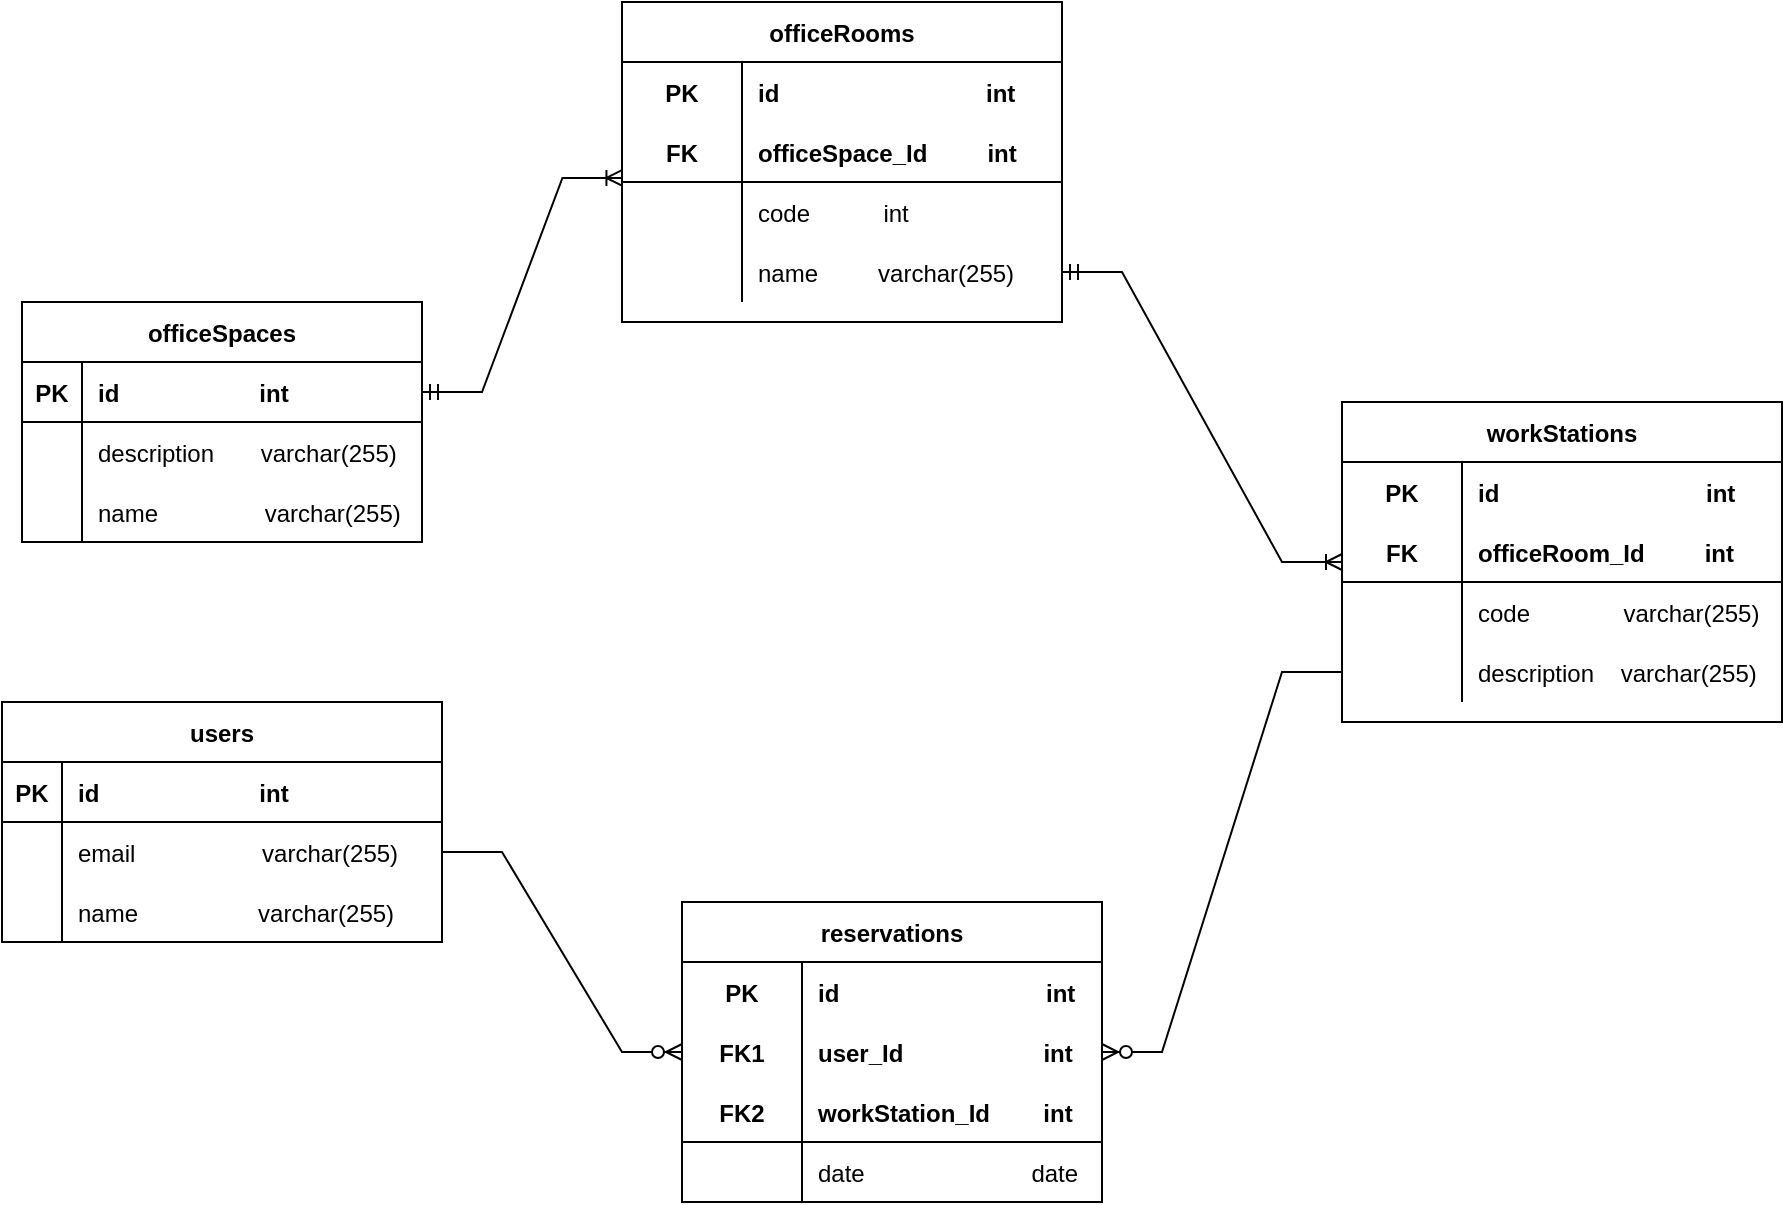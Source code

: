 <mxfile version="17.0.0" type="device"><diagram id="GGDTCcn22GR1KqFfF8b7" name="Page-1"><mxGraphModel dx="2012" dy="662" grid="1" gridSize="10" guides="1" tooltips="1" connect="1" arrows="1" fold="1" page="1" pageScale="1" pageWidth="827" pageHeight="1169" math="0" shadow="0"><root><mxCell id="0"/><mxCell id="1" parent="0"/><mxCell id="O87EFTlBY4IXV3hmEvCB-1" value="officeSpaces" style="shape=table;startSize=30;container=1;collapsible=1;childLayout=tableLayout;fixedRows=1;rowLines=0;fontStyle=1;align=center;resizeLast=1;" vertex="1" parent="1"><mxGeometry x="-750" y="200" width="200" height="120" as="geometry"/></mxCell><mxCell id="O87EFTlBY4IXV3hmEvCB-2" value="" style="shape=tableRow;horizontal=0;startSize=0;swimlaneHead=0;swimlaneBody=0;fillColor=none;collapsible=0;dropTarget=0;points=[[0,0.5],[1,0.5]];portConstraint=eastwest;top=0;left=0;right=0;bottom=1;" vertex="1" parent="O87EFTlBY4IXV3hmEvCB-1"><mxGeometry y="30" width="200" height="30" as="geometry"/></mxCell><mxCell id="O87EFTlBY4IXV3hmEvCB-3" value="PK" style="shape=partialRectangle;connectable=0;fillColor=none;top=0;left=0;bottom=0;right=0;fontStyle=1;overflow=hidden;" vertex="1" parent="O87EFTlBY4IXV3hmEvCB-2"><mxGeometry width="30" height="30" as="geometry"><mxRectangle width="30" height="30" as="alternateBounds"/></mxGeometry></mxCell><mxCell id="O87EFTlBY4IXV3hmEvCB-4" value="id                     int         " style="shape=partialRectangle;connectable=0;fillColor=none;top=0;left=0;bottom=0;right=0;align=left;spacingLeft=6;fontStyle=1;overflow=hidden;" vertex="1" parent="O87EFTlBY4IXV3hmEvCB-2"><mxGeometry x="30" width="170" height="30" as="geometry"><mxRectangle width="170" height="30" as="alternateBounds"/></mxGeometry></mxCell><mxCell id="O87EFTlBY4IXV3hmEvCB-5" value="" style="shape=tableRow;horizontal=0;startSize=0;swimlaneHead=0;swimlaneBody=0;fillColor=none;collapsible=0;dropTarget=0;points=[[0,0.5],[1,0.5]];portConstraint=eastwest;top=0;left=0;right=0;bottom=0;" vertex="1" parent="O87EFTlBY4IXV3hmEvCB-1"><mxGeometry y="60" width="200" height="30" as="geometry"/></mxCell><mxCell id="O87EFTlBY4IXV3hmEvCB-6" value="" style="shape=partialRectangle;connectable=0;fillColor=none;top=0;left=0;bottom=0;right=0;editable=1;overflow=hidden;" vertex="1" parent="O87EFTlBY4IXV3hmEvCB-5"><mxGeometry width="30" height="30" as="geometry"><mxRectangle width="30" height="30" as="alternateBounds"/></mxGeometry></mxCell><mxCell id="O87EFTlBY4IXV3hmEvCB-7" value="description       varchar(255)" style="shape=partialRectangle;connectable=0;fillColor=none;top=0;left=0;bottom=0;right=0;align=left;spacingLeft=6;overflow=hidden;" vertex="1" parent="O87EFTlBY4IXV3hmEvCB-5"><mxGeometry x="30" width="170" height="30" as="geometry"><mxRectangle width="170" height="30" as="alternateBounds"/></mxGeometry></mxCell><mxCell id="O87EFTlBY4IXV3hmEvCB-8" value="" style="shape=tableRow;horizontal=0;startSize=0;swimlaneHead=0;swimlaneBody=0;fillColor=none;collapsible=0;dropTarget=0;points=[[0,0.5],[1,0.5]];portConstraint=eastwest;top=0;left=0;right=0;bottom=0;" vertex="1" parent="O87EFTlBY4IXV3hmEvCB-1"><mxGeometry y="90" width="200" height="30" as="geometry"/></mxCell><mxCell id="O87EFTlBY4IXV3hmEvCB-9" value="" style="shape=partialRectangle;connectable=0;fillColor=none;top=0;left=0;bottom=0;right=0;editable=1;overflow=hidden;" vertex="1" parent="O87EFTlBY4IXV3hmEvCB-8"><mxGeometry width="30" height="30" as="geometry"><mxRectangle width="30" height="30" as="alternateBounds"/></mxGeometry></mxCell><mxCell id="O87EFTlBY4IXV3hmEvCB-10" value="name                varchar(255)" style="shape=partialRectangle;connectable=0;fillColor=none;top=0;left=0;bottom=0;right=0;align=left;spacingLeft=6;overflow=hidden;" vertex="1" parent="O87EFTlBY4IXV3hmEvCB-8"><mxGeometry x="30" width="170" height="30" as="geometry"><mxRectangle width="170" height="30" as="alternateBounds"/></mxGeometry></mxCell><mxCell id="O87EFTlBY4IXV3hmEvCB-46" value="officeRooms" style="shape=table;startSize=30;container=1;collapsible=1;childLayout=tableLayout;fixedRows=1;rowLines=0;fontStyle=1;align=center;resizeLast=1;" vertex="1" parent="1"><mxGeometry x="-450" y="50" width="220" height="160" as="geometry"/></mxCell><mxCell id="O87EFTlBY4IXV3hmEvCB-47" value="" style="shape=tableRow;horizontal=0;startSize=0;swimlaneHead=0;swimlaneBody=0;fillColor=none;collapsible=0;dropTarget=0;points=[[0,0.5],[1,0.5]];portConstraint=eastwest;top=0;left=0;right=0;bottom=0;" vertex="1" parent="O87EFTlBY4IXV3hmEvCB-46"><mxGeometry y="30" width="220" height="30" as="geometry"/></mxCell><mxCell id="O87EFTlBY4IXV3hmEvCB-48" value="PK" style="shape=partialRectangle;connectable=0;fillColor=none;top=0;left=0;bottom=0;right=0;fontStyle=1;overflow=hidden;" vertex="1" parent="O87EFTlBY4IXV3hmEvCB-47"><mxGeometry width="60" height="30" as="geometry"><mxRectangle width="60" height="30" as="alternateBounds"/></mxGeometry></mxCell><mxCell id="O87EFTlBY4IXV3hmEvCB-49" value="id                               int" style="shape=partialRectangle;connectable=0;fillColor=none;top=0;left=0;bottom=0;right=0;align=left;spacingLeft=6;fontStyle=1;overflow=hidden;" vertex="1" parent="O87EFTlBY4IXV3hmEvCB-47"><mxGeometry x="60" width="160" height="30" as="geometry"><mxRectangle width="160" height="30" as="alternateBounds"/></mxGeometry></mxCell><mxCell id="O87EFTlBY4IXV3hmEvCB-50" value="" style="shape=tableRow;horizontal=0;startSize=0;swimlaneHead=0;swimlaneBody=0;fillColor=none;collapsible=0;dropTarget=0;points=[[0,0.5],[1,0.5]];portConstraint=eastwest;top=0;left=0;right=0;bottom=1;" vertex="1" parent="O87EFTlBY4IXV3hmEvCB-46"><mxGeometry y="60" width="220" height="30" as="geometry"/></mxCell><mxCell id="O87EFTlBY4IXV3hmEvCB-51" value="FK" style="shape=partialRectangle;connectable=0;fillColor=none;top=0;left=0;bottom=0;right=0;fontStyle=1;overflow=hidden;" vertex="1" parent="O87EFTlBY4IXV3hmEvCB-50"><mxGeometry width="60" height="30" as="geometry"><mxRectangle width="60" height="30" as="alternateBounds"/></mxGeometry></mxCell><mxCell id="O87EFTlBY4IXV3hmEvCB-52" value="officeSpace_Id         int" style="shape=partialRectangle;connectable=0;fillColor=none;top=0;left=0;bottom=0;right=0;align=left;spacingLeft=6;fontStyle=1;overflow=hidden;" vertex="1" parent="O87EFTlBY4IXV3hmEvCB-50"><mxGeometry x="60" width="160" height="30" as="geometry"><mxRectangle width="160" height="30" as="alternateBounds"/></mxGeometry></mxCell><mxCell id="O87EFTlBY4IXV3hmEvCB-53" value="" style="shape=tableRow;horizontal=0;startSize=0;swimlaneHead=0;swimlaneBody=0;fillColor=none;collapsible=0;dropTarget=0;points=[[0,0.5],[1,0.5]];portConstraint=eastwest;top=0;left=0;right=0;bottom=0;" vertex="1" parent="O87EFTlBY4IXV3hmEvCB-46"><mxGeometry y="90" width="220" height="30" as="geometry"/></mxCell><mxCell id="O87EFTlBY4IXV3hmEvCB-54" value="" style="shape=partialRectangle;connectable=0;fillColor=none;top=0;left=0;bottom=0;right=0;editable=1;overflow=hidden;" vertex="1" parent="O87EFTlBY4IXV3hmEvCB-53"><mxGeometry width="60" height="30" as="geometry"><mxRectangle width="60" height="30" as="alternateBounds"/></mxGeometry></mxCell><mxCell id="O87EFTlBY4IXV3hmEvCB-55" value="code           int" style="shape=partialRectangle;connectable=0;fillColor=none;top=0;left=0;bottom=0;right=0;align=left;spacingLeft=6;overflow=hidden;" vertex="1" parent="O87EFTlBY4IXV3hmEvCB-53"><mxGeometry x="60" width="160" height="30" as="geometry"><mxRectangle width="160" height="30" as="alternateBounds"/></mxGeometry></mxCell><mxCell id="O87EFTlBY4IXV3hmEvCB-56" value="" style="shape=tableRow;horizontal=0;startSize=0;swimlaneHead=0;swimlaneBody=0;fillColor=none;collapsible=0;dropTarget=0;points=[[0,0.5],[1,0.5]];portConstraint=eastwest;top=0;left=0;right=0;bottom=0;" vertex="1" parent="O87EFTlBY4IXV3hmEvCB-46"><mxGeometry y="120" width="220" height="30" as="geometry"/></mxCell><mxCell id="O87EFTlBY4IXV3hmEvCB-57" value="" style="shape=partialRectangle;connectable=0;fillColor=none;top=0;left=0;bottom=0;right=0;editable=1;overflow=hidden;" vertex="1" parent="O87EFTlBY4IXV3hmEvCB-56"><mxGeometry width="60" height="30" as="geometry"><mxRectangle width="60" height="30" as="alternateBounds"/></mxGeometry></mxCell><mxCell id="O87EFTlBY4IXV3hmEvCB-58" value="name         varchar(255)" style="shape=partialRectangle;connectable=0;fillColor=none;top=0;left=0;bottom=0;right=0;align=left;spacingLeft=6;overflow=hidden;" vertex="1" parent="O87EFTlBY4IXV3hmEvCB-56"><mxGeometry x="60" width="160" height="30" as="geometry"><mxRectangle width="160" height="30" as="alternateBounds"/></mxGeometry></mxCell><mxCell id="O87EFTlBY4IXV3hmEvCB-59" value="workStations" style="shape=table;startSize=30;container=1;collapsible=1;childLayout=tableLayout;fixedRows=1;rowLines=0;fontStyle=1;align=center;resizeLast=1;" vertex="1" parent="1"><mxGeometry x="-90" y="250" width="220" height="160" as="geometry"/></mxCell><mxCell id="O87EFTlBY4IXV3hmEvCB-60" value="" style="shape=tableRow;horizontal=0;startSize=0;swimlaneHead=0;swimlaneBody=0;fillColor=none;collapsible=0;dropTarget=0;points=[[0,0.5],[1,0.5]];portConstraint=eastwest;top=0;left=0;right=0;bottom=0;" vertex="1" parent="O87EFTlBY4IXV3hmEvCB-59"><mxGeometry y="30" width="220" height="30" as="geometry"/></mxCell><mxCell id="O87EFTlBY4IXV3hmEvCB-61" value="PK" style="shape=partialRectangle;connectable=0;fillColor=none;top=0;left=0;bottom=0;right=0;fontStyle=1;overflow=hidden;" vertex="1" parent="O87EFTlBY4IXV3hmEvCB-60"><mxGeometry width="60" height="30" as="geometry"><mxRectangle width="60" height="30" as="alternateBounds"/></mxGeometry></mxCell><mxCell id="O87EFTlBY4IXV3hmEvCB-62" value="id                               int" style="shape=partialRectangle;connectable=0;fillColor=none;top=0;left=0;bottom=0;right=0;align=left;spacingLeft=6;fontStyle=1;overflow=hidden;" vertex="1" parent="O87EFTlBY4IXV3hmEvCB-60"><mxGeometry x="60" width="160" height="30" as="geometry"><mxRectangle width="160" height="30" as="alternateBounds"/></mxGeometry></mxCell><mxCell id="O87EFTlBY4IXV3hmEvCB-63" value="" style="shape=tableRow;horizontal=0;startSize=0;swimlaneHead=0;swimlaneBody=0;fillColor=none;collapsible=0;dropTarget=0;points=[[0,0.5],[1,0.5]];portConstraint=eastwest;top=0;left=0;right=0;bottom=1;" vertex="1" parent="O87EFTlBY4IXV3hmEvCB-59"><mxGeometry y="60" width="220" height="30" as="geometry"/></mxCell><mxCell id="O87EFTlBY4IXV3hmEvCB-64" value="FK" style="shape=partialRectangle;connectable=0;fillColor=none;top=0;left=0;bottom=0;right=0;fontStyle=1;overflow=hidden;" vertex="1" parent="O87EFTlBY4IXV3hmEvCB-63"><mxGeometry width="60" height="30" as="geometry"><mxRectangle width="60" height="30" as="alternateBounds"/></mxGeometry></mxCell><mxCell id="O87EFTlBY4IXV3hmEvCB-65" value="officeRoom_Id         int" style="shape=partialRectangle;connectable=0;fillColor=none;top=0;left=0;bottom=0;right=0;align=left;spacingLeft=6;fontStyle=1;overflow=hidden;" vertex="1" parent="O87EFTlBY4IXV3hmEvCB-63"><mxGeometry x="60" width="160" height="30" as="geometry"><mxRectangle width="160" height="30" as="alternateBounds"/></mxGeometry></mxCell><mxCell id="O87EFTlBY4IXV3hmEvCB-66" value="" style="shape=tableRow;horizontal=0;startSize=0;swimlaneHead=0;swimlaneBody=0;fillColor=none;collapsible=0;dropTarget=0;points=[[0,0.5],[1,0.5]];portConstraint=eastwest;top=0;left=0;right=0;bottom=0;" vertex="1" parent="O87EFTlBY4IXV3hmEvCB-59"><mxGeometry y="90" width="220" height="30" as="geometry"/></mxCell><mxCell id="O87EFTlBY4IXV3hmEvCB-67" value="" style="shape=partialRectangle;connectable=0;fillColor=none;top=0;left=0;bottom=0;right=0;editable=1;overflow=hidden;" vertex="1" parent="O87EFTlBY4IXV3hmEvCB-66"><mxGeometry width="60" height="30" as="geometry"><mxRectangle width="60" height="30" as="alternateBounds"/></mxGeometry></mxCell><mxCell id="O87EFTlBY4IXV3hmEvCB-68" value="code              varchar(255)" style="shape=partialRectangle;connectable=0;fillColor=none;top=0;left=0;bottom=0;right=0;align=left;spacingLeft=6;overflow=hidden;" vertex="1" parent="O87EFTlBY4IXV3hmEvCB-66"><mxGeometry x="60" width="160" height="30" as="geometry"><mxRectangle width="160" height="30" as="alternateBounds"/></mxGeometry></mxCell><mxCell id="O87EFTlBY4IXV3hmEvCB-69" value="" style="shape=tableRow;horizontal=0;startSize=0;swimlaneHead=0;swimlaneBody=0;fillColor=none;collapsible=0;dropTarget=0;points=[[0,0.5],[1,0.5]];portConstraint=eastwest;top=0;left=0;right=0;bottom=0;" vertex="1" parent="O87EFTlBY4IXV3hmEvCB-59"><mxGeometry y="120" width="220" height="30" as="geometry"/></mxCell><mxCell id="O87EFTlBY4IXV3hmEvCB-70" value="" style="shape=partialRectangle;connectable=0;fillColor=none;top=0;left=0;bottom=0;right=0;editable=1;overflow=hidden;" vertex="1" parent="O87EFTlBY4IXV3hmEvCB-69"><mxGeometry width="60" height="30" as="geometry"><mxRectangle width="60" height="30" as="alternateBounds"/></mxGeometry></mxCell><mxCell id="O87EFTlBY4IXV3hmEvCB-71" value="description    varchar(255)" style="shape=partialRectangle;connectable=0;fillColor=none;top=0;left=0;bottom=0;right=0;align=left;spacingLeft=6;overflow=hidden;" vertex="1" parent="O87EFTlBY4IXV3hmEvCB-69"><mxGeometry x="60" width="160" height="30" as="geometry"><mxRectangle width="160" height="30" as="alternateBounds"/></mxGeometry></mxCell><mxCell id="O87EFTlBY4IXV3hmEvCB-85" value="users" style="shape=table;startSize=30;container=1;collapsible=1;childLayout=tableLayout;fixedRows=1;rowLines=0;fontStyle=1;align=center;resizeLast=1;" vertex="1" parent="1"><mxGeometry x="-760" y="400" width="220" height="120" as="geometry"/></mxCell><mxCell id="O87EFTlBY4IXV3hmEvCB-86" value="" style="shape=tableRow;horizontal=0;startSize=0;swimlaneHead=0;swimlaneBody=0;fillColor=none;collapsible=0;dropTarget=0;points=[[0,0.5],[1,0.5]];portConstraint=eastwest;top=0;left=0;right=0;bottom=1;" vertex="1" parent="O87EFTlBY4IXV3hmEvCB-85"><mxGeometry y="30" width="220" height="30" as="geometry"/></mxCell><mxCell id="O87EFTlBY4IXV3hmEvCB-87" value="PK" style="shape=partialRectangle;connectable=0;fillColor=none;top=0;left=0;bottom=0;right=0;fontStyle=1;overflow=hidden;" vertex="1" parent="O87EFTlBY4IXV3hmEvCB-86"><mxGeometry width="30" height="30" as="geometry"><mxRectangle width="30" height="30" as="alternateBounds"/></mxGeometry></mxCell><mxCell id="O87EFTlBY4IXV3hmEvCB-88" value="id                        int" style="shape=partialRectangle;connectable=0;fillColor=none;top=0;left=0;bottom=0;right=0;align=left;spacingLeft=6;fontStyle=1;overflow=hidden;" vertex="1" parent="O87EFTlBY4IXV3hmEvCB-86"><mxGeometry x="30" width="190" height="30" as="geometry"><mxRectangle width="190" height="30" as="alternateBounds"/></mxGeometry></mxCell><mxCell id="O87EFTlBY4IXV3hmEvCB-89" value="" style="shape=tableRow;horizontal=0;startSize=0;swimlaneHead=0;swimlaneBody=0;fillColor=none;collapsible=0;dropTarget=0;points=[[0,0.5],[1,0.5]];portConstraint=eastwest;top=0;left=0;right=0;bottom=0;" vertex="1" parent="O87EFTlBY4IXV3hmEvCB-85"><mxGeometry y="60" width="220" height="30" as="geometry"/></mxCell><mxCell id="O87EFTlBY4IXV3hmEvCB-90" value="" style="shape=partialRectangle;connectable=0;fillColor=none;top=0;left=0;bottom=0;right=0;editable=1;overflow=hidden;" vertex="1" parent="O87EFTlBY4IXV3hmEvCB-89"><mxGeometry width="30" height="30" as="geometry"><mxRectangle width="30" height="30" as="alternateBounds"/></mxGeometry></mxCell><mxCell id="O87EFTlBY4IXV3hmEvCB-91" value="email                   varchar(255)" style="shape=partialRectangle;connectable=0;fillColor=none;top=0;left=0;bottom=0;right=0;align=left;spacingLeft=6;overflow=hidden;" vertex="1" parent="O87EFTlBY4IXV3hmEvCB-89"><mxGeometry x="30" width="190" height="30" as="geometry"><mxRectangle width="190" height="30" as="alternateBounds"/></mxGeometry></mxCell><mxCell id="O87EFTlBY4IXV3hmEvCB-92" value="" style="shape=tableRow;horizontal=0;startSize=0;swimlaneHead=0;swimlaneBody=0;fillColor=none;collapsible=0;dropTarget=0;points=[[0,0.5],[1,0.5]];portConstraint=eastwest;top=0;left=0;right=0;bottom=0;" vertex="1" parent="O87EFTlBY4IXV3hmEvCB-85"><mxGeometry y="90" width="220" height="30" as="geometry"/></mxCell><mxCell id="O87EFTlBY4IXV3hmEvCB-93" value="" style="shape=partialRectangle;connectable=0;fillColor=none;top=0;left=0;bottom=0;right=0;editable=1;overflow=hidden;" vertex="1" parent="O87EFTlBY4IXV3hmEvCB-92"><mxGeometry width="30" height="30" as="geometry"><mxRectangle width="30" height="30" as="alternateBounds"/></mxGeometry></mxCell><mxCell id="O87EFTlBY4IXV3hmEvCB-94" value="name                  varchar(255)" style="shape=partialRectangle;connectable=0;fillColor=none;top=0;left=0;bottom=0;right=0;align=left;spacingLeft=6;overflow=hidden;" vertex="1" parent="O87EFTlBY4IXV3hmEvCB-92"><mxGeometry x="30" width="190" height="30" as="geometry"><mxRectangle width="190" height="30" as="alternateBounds"/></mxGeometry></mxCell><mxCell id="O87EFTlBY4IXV3hmEvCB-98" value="reservations" style="shape=table;startSize=30;container=1;collapsible=1;childLayout=tableLayout;fixedRows=1;rowLines=0;fontStyle=1;align=center;resizeLast=1;" vertex="1" parent="1"><mxGeometry x="-420" y="500" width="210" height="150" as="geometry"/></mxCell><mxCell id="O87EFTlBY4IXV3hmEvCB-99" value="" style="shape=tableRow;horizontal=0;startSize=0;swimlaneHead=0;swimlaneBody=0;fillColor=none;collapsible=0;dropTarget=0;points=[[0,0.5],[1,0.5]];portConstraint=eastwest;top=0;left=0;right=0;bottom=0;" vertex="1" parent="O87EFTlBY4IXV3hmEvCB-98"><mxGeometry y="30" width="210" height="30" as="geometry"/></mxCell><mxCell id="O87EFTlBY4IXV3hmEvCB-100" value="PK" style="shape=partialRectangle;connectable=0;fillColor=none;top=0;left=0;bottom=0;right=0;fontStyle=1;overflow=hidden;" vertex="1" parent="O87EFTlBY4IXV3hmEvCB-99"><mxGeometry width="60" height="30" as="geometry"><mxRectangle width="60" height="30" as="alternateBounds"/></mxGeometry></mxCell><mxCell id="O87EFTlBY4IXV3hmEvCB-101" value="id                               int" style="shape=partialRectangle;connectable=0;fillColor=none;top=0;left=0;bottom=0;right=0;align=left;spacingLeft=6;fontStyle=1;overflow=hidden;" vertex="1" parent="O87EFTlBY4IXV3hmEvCB-99"><mxGeometry x="60" width="150" height="30" as="geometry"><mxRectangle width="150" height="30" as="alternateBounds"/></mxGeometry></mxCell><mxCell id="O87EFTlBY4IXV3hmEvCB-114" value="" style="shape=tableRow;horizontal=0;startSize=0;swimlaneHead=0;swimlaneBody=0;fillColor=none;collapsible=0;dropTarget=0;points=[[0,0.5],[1,0.5]];portConstraint=eastwest;top=0;left=0;right=0;bottom=0;" vertex="1" parent="O87EFTlBY4IXV3hmEvCB-98"><mxGeometry y="60" width="210" height="30" as="geometry"/></mxCell><mxCell id="O87EFTlBY4IXV3hmEvCB-115" value="FK1" style="shape=partialRectangle;connectable=0;fillColor=none;top=0;left=0;bottom=0;right=0;editable=1;overflow=hidden;fontStyle=1" vertex="1" parent="O87EFTlBY4IXV3hmEvCB-114"><mxGeometry width="60" height="30" as="geometry"><mxRectangle width="60" height="30" as="alternateBounds"/></mxGeometry></mxCell><mxCell id="O87EFTlBY4IXV3hmEvCB-116" value="user_Id                     int" style="shape=partialRectangle;connectable=0;fillColor=none;top=0;left=0;bottom=0;right=0;align=left;spacingLeft=6;overflow=hidden;fontStyle=1" vertex="1" parent="O87EFTlBY4IXV3hmEvCB-114"><mxGeometry x="60" width="150" height="30" as="geometry"><mxRectangle width="150" height="30" as="alternateBounds"/></mxGeometry></mxCell><mxCell id="O87EFTlBY4IXV3hmEvCB-102" value="" style="shape=tableRow;horizontal=0;startSize=0;swimlaneHead=0;swimlaneBody=0;fillColor=none;collapsible=0;dropTarget=0;points=[[0,0.5],[1,0.5]];portConstraint=eastwest;top=0;left=0;right=0;bottom=1;" vertex="1" parent="O87EFTlBY4IXV3hmEvCB-98"><mxGeometry y="90" width="210" height="30" as="geometry"/></mxCell><mxCell id="O87EFTlBY4IXV3hmEvCB-103" value="FK2" style="shape=partialRectangle;connectable=0;fillColor=none;top=0;left=0;bottom=0;right=0;fontStyle=1;overflow=hidden;" vertex="1" parent="O87EFTlBY4IXV3hmEvCB-102"><mxGeometry width="60" height="30" as="geometry"><mxRectangle width="60" height="30" as="alternateBounds"/></mxGeometry></mxCell><mxCell id="O87EFTlBY4IXV3hmEvCB-104" value="workStation_Id        int" style="shape=partialRectangle;connectable=0;fillColor=none;top=0;left=0;bottom=0;right=0;align=left;spacingLeft=6;fontStyle=1;overflow=hidden;" vertex="1" parent="O87EFTlBY4IXV3hmEvCB-102"><mxGeometry x="60" width="150" height="30" as="geometry"><mxRectangle width="150" height="30" as="alternateBounds"/></mxGeometry></mxCell><mxCell id="O87EFTlBY4IXV3hmEvCB-105" value="" style="shape=tableRow;horizontal=0;startSize=0;swimlaneHead=0;swimlaneBody=0;fillColor=none;collapsible=0;dropTarget=0;points=[[0,0.5],[1,0.5]];portConstraint=eastwest;top=0;left=0;right=0;bottom=0;" vertex="1" parent="O87EFTlBY4IXV3hmEvCB-98"><mxGeometry y="120" width="210" height="30" as="geometry"/></mxCell><mxCell id="O87EFTlBY4IXV3hmEvCB-106" value="" style="shape=partialRectangle;connectable=0;fillColor=none;top=0;left=0;bottom=0;right=0;editable=1;overflow=hidden;" vertex="1" parent="O87EFTlBY4IXV3hmEvCB-105"><mxGeometry width="60" height="30" as="geometry"><mxRectangle width="60" height="30" as="alternateBounds"/></mxGeometry></mxCell><mxCell id="O87EFTlBY4IXV3hmEvCB-107" value="date                         date" style="shape=partialRectangle;connectable=0;fillColor=none;top=0;left=0;bottom=0;right=0;align=left;spacingLeft=6;overflow=hidden;" vertex="1" parent="O87EFTlBY4IXV3hmEvCB-105"><mxGeometry x="60" width="150" height="30" as="geometry"><mxRectangle width="150" height="30" as="alternateBounds"/></mxGeometry></mxCell><mxCell id="O87EFTlBY4IXV3hmEvCB-117" value="" style="edgeStyle=entityRelationEdgeStyle;fontSize=12;html=1;endArrow=ERoneToMany;startArrow=ERmandOne;rounded=0;entryX=0.001;entryY=-0.067;entryDx=0;entryDy=0;entryPerimeter=0;exitX=1;exitY=0.5;exitDx=0;exitDy=0;" edge="1" parent="1" source="O87EFTlBY4IXV3hmEvCB-2" target="O87EFTlBY4IXV3hmEvCB-53"><mxGeometry width="100" height="100" relative="1" as="geometry"><mxPoint x="-560" y="230" as="sourcePoint"/><mxPoint x="-460" y="130" as="targetPoint"/></mxGeometry></mxCell><mxCell id="O87EFTlBY4IXV3hmEvCB-118" value="" style="edgeStyle=entityRelationEdgeStyle;fontSize=12;html=1;endArrow=ERoneToMany;startArrow=ERmandOne;rounded=0;" edge="1" parent="1" source="O87EFTlBY4IXV3hmEvCB-56" target="O87EFTlBY4IXV3hmEvCB-59"><mxGeometry width="100" height="100" relative="1" as="geometry"><mxPoint x="-230" y="140" as="sourcePoint"/><mxPoint x="-300" y="400" as="targetPoint"/></mxGeometry></mxCell><mxCell id="O87EFTlBY4IXV3hmEvCB-121" value="" style="edgeStyle=entityRelationEdgeStyle;fontSize=12;html=1;endArrow=ERzeroToMany;endFill=1;rounded=0;exitX=1;exitY=0.5;exitDx=0;exitDy=0;" edge="1" parent="1" source="O87EFTlBY4IXV3hmEvCB-89" target="O87EFTlBY4IXV3hmEvCB-114"><mxGeometry width="100" height="100" relative="1" as="geometry"><mxPoint x="-530" y="470" as="sourcePoint"/><mxPoint x="-430" y="370" as="targetPoint"/></mxGeometry></mxCell><mxCell id="O87EFTlBY4IXV3hmEvCB-122" value="" style="edgeStyle=entityRelationEdgeStyle;fontSize=12;html=1;endArrow=ERzeroToMany;endFill=1;rounded=0;exitX=0;exitY=0.5;exitDx=0;exitDy=0;" edge="1" parent="1" source="O87EFTlBY4IXV3hmEvCB-69" target="O87EFTlBY4IXV3hmEvCB-114"><mxGeometry width="100" height="100" relative="1" as="geometry"><mxPoint x="-30" y="450" as="sourcePoint"/><mxPoint x="20" y="340" as="targetPoint"/></mxGeometry></mxCell></root></mxGraphModel></diagram></mxfile>